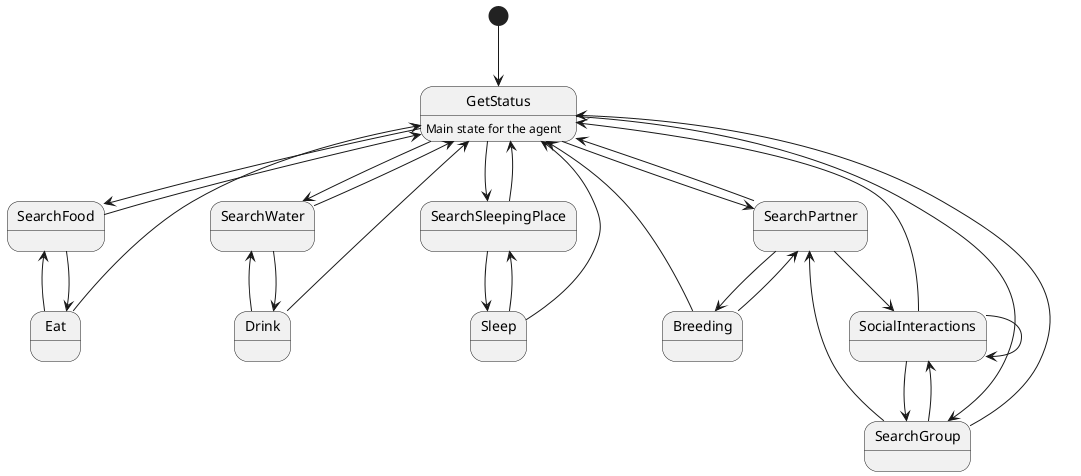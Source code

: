 ﻿@startuml

[*] --> GetStatus

GetStatus : Main state for the agent

GetStatus --> SearchFood
GetStatus --> SearchWater
GetStatus --> SearchSleepingPlace
GetStatus --> SearchPartner
GetStatus --> SearchGroup

SearchWater --> Drink
SearchWater --> GetStatus
Drink -u> GetStatus
Drink -u> SearchWater

SearchFood --> Eat
SearchFood --> GetStatus
Eat -u> GetStatus
Eat -u> SearchFood

SearchSleepingPlace --> GetStatus
SearchSleepingPlace --> Sleep
Sleep --> GetStatus
Sleep --> SearchSleepingPlace

SearchPartner --> GetStatus
SearchPartner --> Breeding
SearchPartner --> SocialInteractions
Breeding --> GetStatus
Breeding --> SearchPartner

SearchGroup --> GetStatus
SearchGroup --> SocialInteractions
SearchGroup --> SearchPartner
SocialInteractions --> GetStatus
SocialInteractions --> SocialInteractions
SocialInteractions --> SearchGroup

@enduml